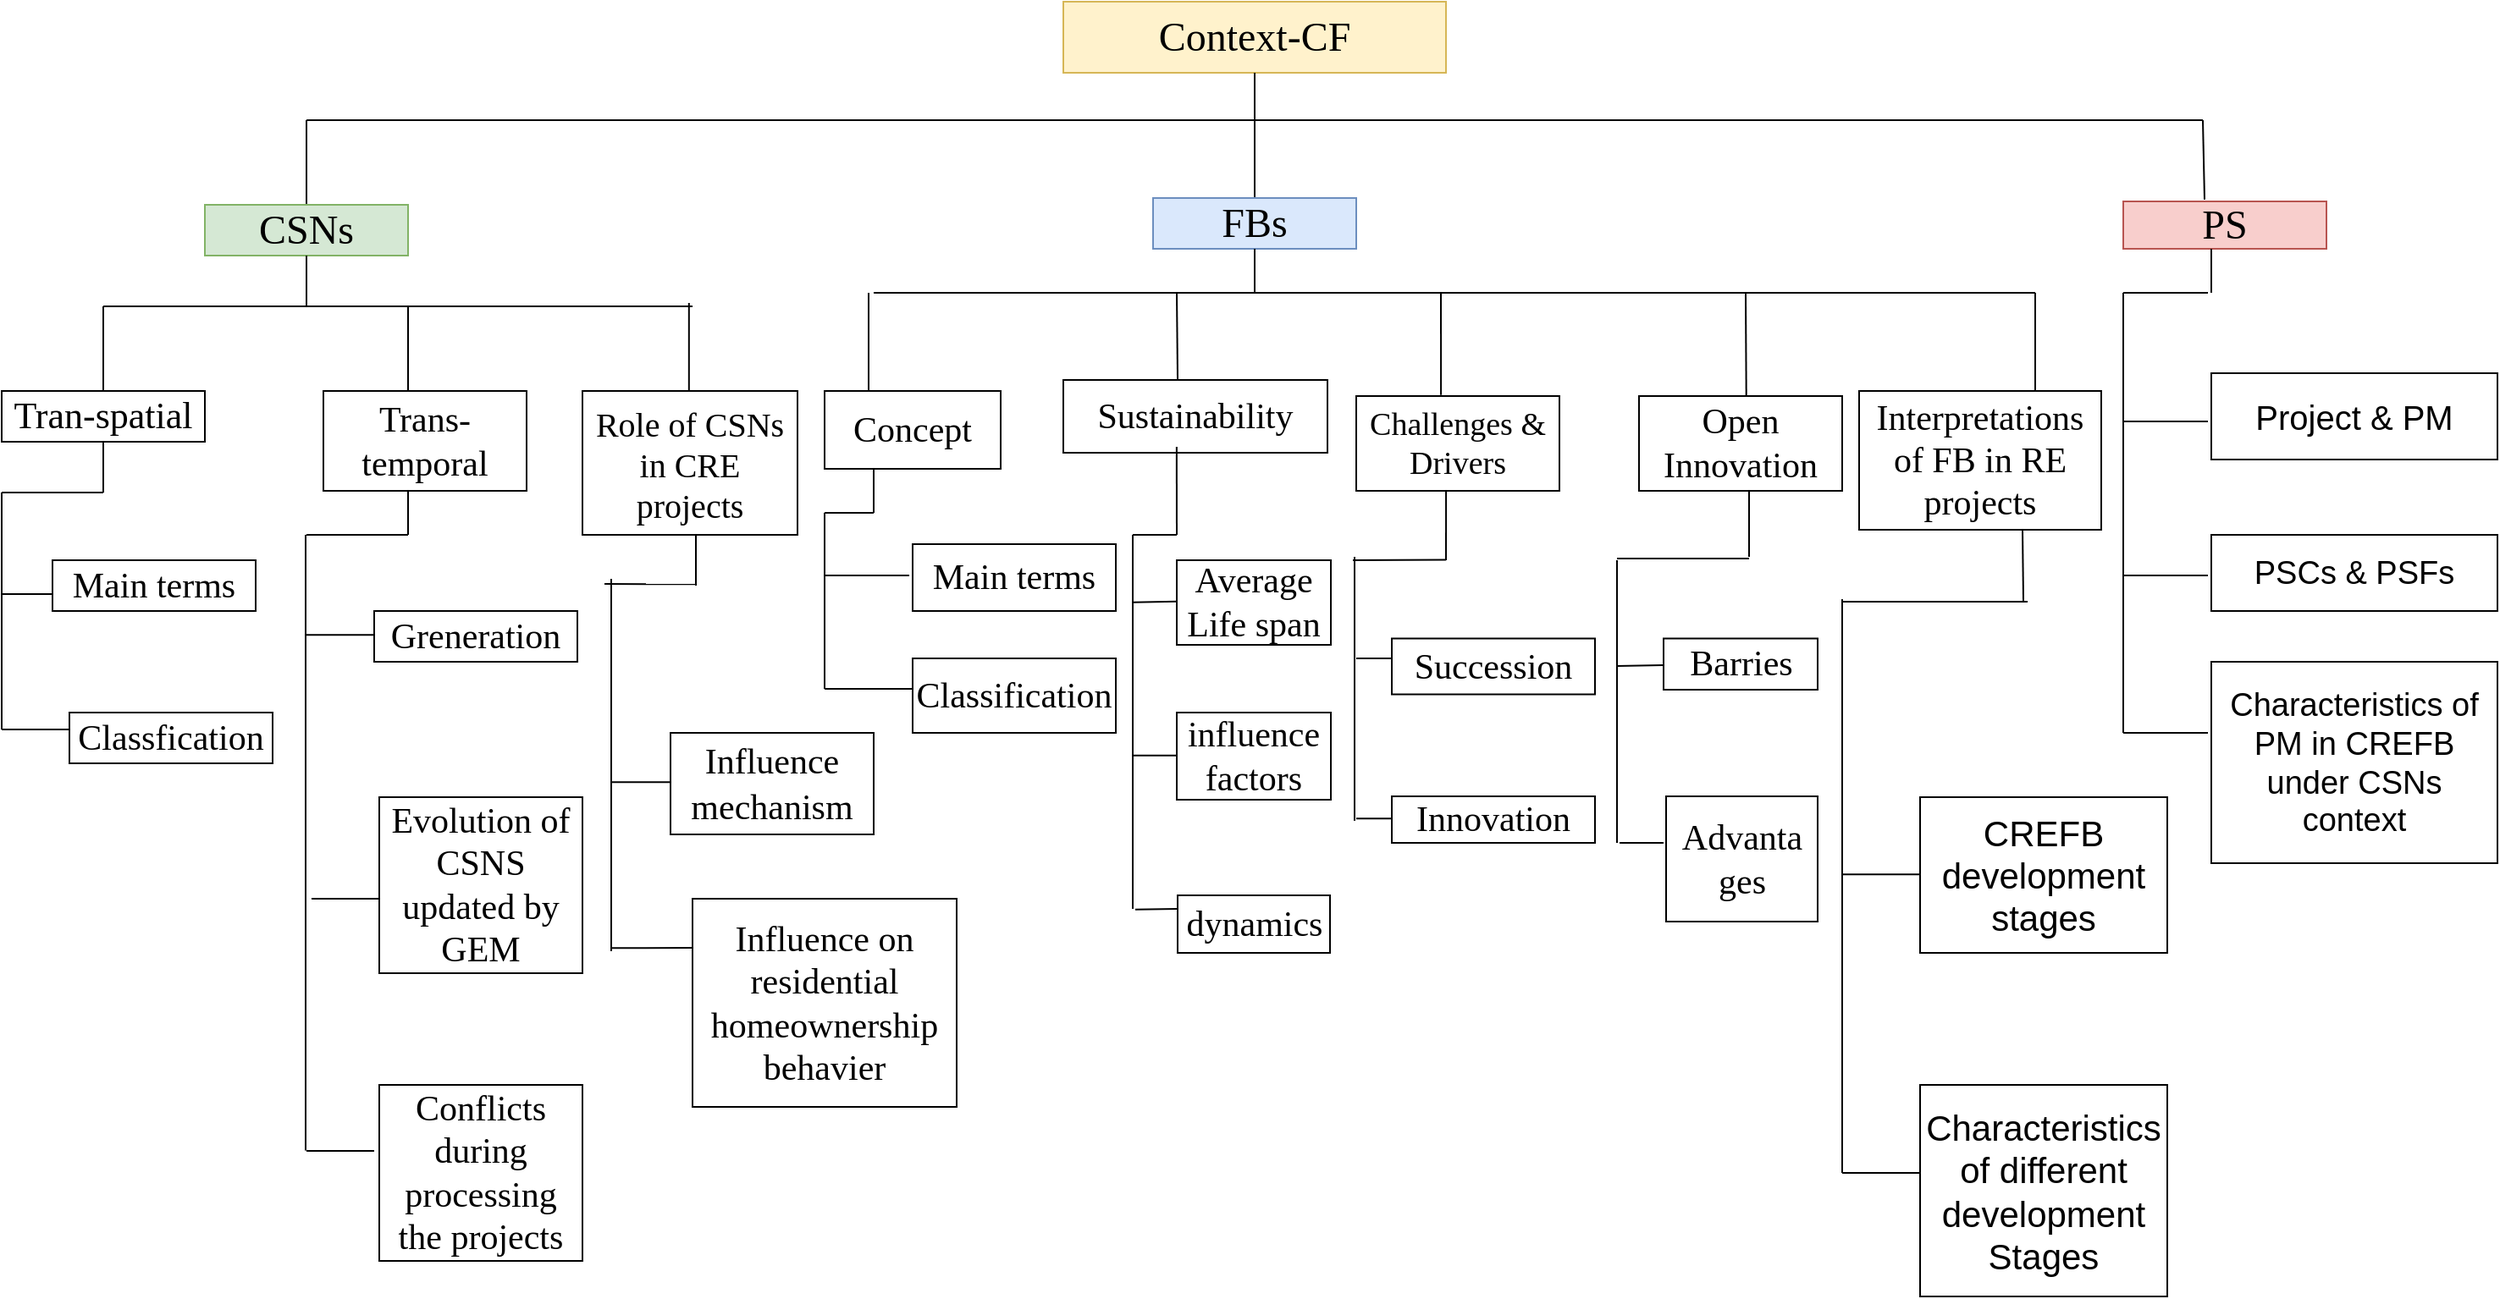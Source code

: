 <mxfile version="14.2.4" type="github">
  <diagram id="SPux2bItAPbgXleyWOiZ" name="Page-1">
    <mxGraphModel dx="1776" dy="1080" grid="1" gridSize="13" guides="1" tooltips="1" connect="1" arrows="1" fold="1" page="1" pageScale="1" pageWidth="1600" pageHeight="1200" math="0" shadow="0">
      <root>
        <mxCell id="0" />
        <mxCell id="1" parent="0" />
        <mxCell id="3JObdw-ZDe0qhyDWJRWf-1" value="&lt;font style=&quot;font-size: 24px&quot; face=&quot;Times New Roman&quot;&gt;Context-CF&lt;/font&gt;" style="rounded=0;whiteSpace=wrap;html=1;fillColor=#fff2cc;strokeColor=#d6b656;" vertex="1" parent="1">
          <mxGeometry x="687" y="10" width="226" height="42" as="geometry" />
        </mxCell>
        <mxCell id="3JObdw-ZDe0qhyDWJRWf-2" value="" style="endArrow=none;html=1;" edge="1" parent="1">
          <mxGeometry width="50" height="50" relative="1" as="geometry">
            <mxPoint x="800" y="80" as="sourcePoint" />
            <mxPoint x="800" y="52" as="targetPoint" />
          </mxGeometry>
        </mxCell>
        <mxCell id="3JObdw-ZDe0qhyDWJRWf-3" value="" style="endArrow=none;html=1;" edge="1" parent="1">
          <mxGeometry width="50" height="50" relative="1" as="geometry">
            <mxPoint x="1360" y="80" as="sourcePoint" />
            <mxPoint x="240" y="80" as="targetPoint" />
          </mxGeometry>
        </mxCell>
        <mxCell id="3JObdw-ZDe0qhyDWJRWf-5" value="" style="endArrow=none;html=1;" edge="1" parent="1">
          <mxGeometry width="50" height="50" relative="1" as="geometry">
            <mxPoint x="240" y="130" as="sourcePoint" />
            <mxPoint x="240" y="80" as="targetPoint" />
          </mxGeometry>
        </mxCell>
        <mxCell id="3JObdw-ZDe0qhyDWJRWf-8" value="" style="endArrow=none;html=1;" edge="1" parent="1">
          <mxGeometry width="50" height="50" relative="1" as="geometry">
            <mxPoint x="800" y="145" as="sourcePoint" />
            <mxPoint x="800" y="80" as="targetPoint" />
          </mxGeometry>
        </mxCell>
        <mxCell id="3JObdw-ZDe0qhyDWJRWf-9" value="" style="endArrow=none;html=1;exitX=0.4;exitY=-0.038;exitDx=0;exitDy=0;exitPerimeter=0;" edge="1" parent="1" source="3JObdw-ZDe0qhyDWJRWf-52">
          <mxGeometry width="50" height="50" relative="1" as="geometry">
            <mxPoint x="1360" y="120" as="sourcePoint" />
            <mxPoint x="1360" y="80" as="targetPoint" />
          </mxGeometry>
        </mxCell>
        <mxCell id="3JObdw-ZDe0qhyDWJRWf-10" value="&lt;font style=&quot;font-size: 24px&quot; face=&quot;Times New Roman&quot;&gt;CSNs&lt;/font&gt;" style="rounded=0;whiteSpace=wrap;html=1;fillColor=#d5e8d4;strokeColor=#82b366;" vertex="1" parent="1">
          <mxGeometry x="180" y="130" width="120" height="30" as="geometry" />
        </mxCell>
        <mxCell id="3JObdw-ZDe0qhyDWJRWf-11" value="&lt;div align=&quot;justify&quot;&gt;&lt;font style=&quot;font-size: 24px&quot; face=&quot;Times New Roman&quot;&gt;FBs&lt;/font&gt;&lt;/div&gt;" style="rounded=0;whiteSpace=wrap;html=1;fillColor=#dae8fc;strokeColor=#6c8ebf;" vertex="1" parent="1">
          <mxGeometry x="740" y="126" width="120" height="30" as="geometry" />
        </mxCell>
        <mxCell id="3JObdw-ZDe0qhyDWJRWf-12" value="" style="endArrow=none;html=1;" edge="1" parent="1">
          <mxGeometry width="50" height="50" relative="1" as="geometry">
            <mxPoint x="240" y="190" as="sourcePoint" />
            <mxPoint x="240" y="160" as="targetPoint" />
          </mxGeometry>
        </mxCell>
        <mxCell id="3JObdw-ZDe0qhyDWJRWf-13" value="" style="endArrow=none;html=1;" edge="1" parent="1">
          <mxGeometry width="50" height="50" relative="1" as="geometry">
            <mxPoint x="120" y="190" as="sourcePoint" />
            <mxPoint x="468" y="190" as="targetPoint" />
          </mxGeometry>
        </mxCell>
        <mxCell id="3JObdw-ZDe0qhyDWJRWf-14" value="" style="endArrow=none;html=1;" edge="1" parent="1">
          <mxGeometry width="50" height="50" relative="1" as="geometry">
            <mxPoint x="120" y="240" as="sourcePoint" />
            <mxPoint x="120" y="190" as="targetPoint" />
          </mxGeometry>
        </mxCell>
        <mxCell id="3JObdw-ZDe0qhyDWJRWf-15" value="&lt;font style=&quot;font-size: 22px&quot; face=&quot;Times New Roman&quot;&gt;Tran-spatial&lt;/font&gt;" style="rounded=0;whiteSpace=wrap;html=1;" vertex="1" parent="1">
          <mxGeometry x="60" y="240" width="120" height="30" as="geometry" />
        </mxCell>
        <mxCell id="3JObdw-ZDe0qhyDWJRWf-19" value="" style="endArrow=none;html=1;" edge="1" parent="1">
          <mxGeometry width="50" height="50" relative="1" as="geometry">
            <mxPoint x="120" y="300" as="sourcePoint" />
            <mxPoint x="120" y="270" as="targetPoint" />
          </mxGeometry>
        </mxCell>
        <mxCell id="3JObdw-ZDe0qhyDWJRWf-20" value="" style="endArrow=none;html=1;" edge="1" parent="1">
          <mxGeometry width="50" height="50" relative="1" as="geometry">
            <mxPoint x="60" y="300" as="sourcePoint" />
            <mxPoint x="120" y="300" as="targetPoint" />
          </mxGeometry>
        </mxCell>
        <mxCell id="3JObdw-ZDe0qhyDWJRWf-21" value="" style="endArrow=none;html=1;" edge="1" parent="1">
          <mxGeometry width="50" height="50" relative="1" as="geometry">
            <mxPoint x="60" y="440" as="sourcePoint" />
            <mxPoint x="60" y="300" as="targetPoint" />
          </mxGeometry>
        </mxCell>
        <mxCell id="3JObdw-ZDe0qhyDWJRWf-22" value="" style="endArrow=none;html=1;" edge="1" parent="1">
          <mxGeometry width="50" height="50" relative="1" as="geometry">
            <mxPoint x="60" y="360" as="sourcePoint" />
            <mxPoint x="100" y="360" as="targetPoint" />
          </mxGeometry>
        </mxCell>
        <mxCell id="3JObdw-ZDe0qhyDWJRWf-23" value="" style="endArrow=none;html=1;" edge="1" parent="1">
          <mxGeometry width="50" height="50" relative="1" as="geometry">
            <mxPoint x="60" y="440" as="sourcePoint" />
            <mxPoint x="100" y="440" as="targetPoint" />
          </mxGeometry>
        </mxCell>
        <mxCell id="3JObdw-ZDe0qhyDWJRWf-24" value="&lt;font style=&quot;font-size: 21px&quot; face=&quot;Times New Roman&quot;&gt;Main terms&lt;/font&gt;" style="rounded=0;whiteSpace=wrap;html=1;" vertex="1" parent="1">
          <mxGeometry x="90" y="340" width="120" height="30" as="geometry" />
        </mxCell>
        <mxCell id="3JObdw-ZDe0qhyDWJRWf-25" value="&lt;font style=&quot;font-size: 21px&quot; face=&quot;Times New Roman&quot;&gt;Classfication&lt;/font&gt;" style="rounded=0;whiteSpace=wrap;html=1;" vertex="1" parent="1">
          <mxGeometry x="100" y="430" width="120" height="30" as="geometry" />
        </mxCell>
        <mxCell id="3JObdw-ZDe0qhyDWJRWf-26" value="" style="endArrow=none;html=1;" edge="1" parent="1">
          <mxGeometry width="50" height="50" relative="1" as="geometry">
            <mxPoint x="300" y="240" as="sourcePoint" />
            <mxPoint x="300" y="190" as="targetPoint" />
          </mxGeometry>
        </mxCell>
        <mxCell id="3JObdw-ZDe0qhyDWJRWf-27" value="&lt;font style=&quot;font-size: 21px&quot; face=&quot;Times New Roman&quot;&gt;Trans-temporal&lt;/font&gt;" style="rounded=0;whiteSpace=wrap;html=1;" vertex="1" parent="1">
          <mxGeometry x="250" y="240" width="120" height="59" as="geometry" />
        </mxCell>
        <mxCell id="3JObdw-ZDe0qhyDWJRWf-29" value="&lt;font style=&quot;font-size: 21px&quot; face=&quot;Times New Roman&quot;&gt;Greneration&lt;/font&gt;" style="rounded=0;whiteSpace=wrap;html=1;" vertex="1" parent="1">
          <mxGeometry x="280" y="370" width="120" height="30" as="geometry" />
        </mxCell>
        <mxCell id="3JObdw-ZDe0qhyDWJRWf-30" value="" style="endArrow=none;html=1;" edge="1" parent="1">
          <mxGeometry width="50" height="50" relative="1" as="geometry">
            <mxPoint x="300" y="325" as="sourcePoint" />
            <mxPoint x="300" y="299" as="targetPoint" />
          </mxGeometry>
        </mxCell>
        <mxCell id="3JObdw-ZDe0qhyDWJRWf-31" value="" style="endArrow=none;html=1;" edge="1" parent="1">
          <mxGeometry width="50" height="50" relative="1" as="geometry">
            <mxPoint x="240" y="325" as="sourcePoint" />
            <mxPoint x="300" y="325" as="targetPoint" />
          </mxGeometry>
        </mxCell>
        <mxCell id="3JObdw-ZDe0qhyDWJRWf-33" value="&lt;font style=&quot;font-size: 21px&quot; face=&quot;Times New Roman&quot;&gt;Evolution of CSNS updated by GEM&lt;/font&gt;" style="rounded=0;whiteSpace=wrap;html=1;" vertex="1" parent="1">
          <mxGeometry x="283" y="480" width="120" height="104" as="geometry" />
        </mxCell>
        <mxCell id="3JObdw-ZDe0qhyDWJRWf-34" value="&lt;font style=&quot;font-size: 21px&quot; face=&quot;Times New Roman&quot;&gt;Conflicts during processing the projects&lt;/font&gt;" style="rounded=0;whiteSpace=wrap;html=1;" vertex="1" parent="1">
          <mxGeometry x="283" y="650" width="120" height="104" as="geometry" />
        </mxCell>
        <mxCell id="3JObdw-ZDe0qhyDWJRWf-35" value="" style="endArrow=none;html=1;" edge="1" parent="1">
          <mxGeometry width="50" height="50" relative="1" as="geometry">
            <mxPoint x="240" y="384.17" as="sourcePoint" />
            <mxPoint x="280" y="384.17" as="targetPoint" />
          </mxGeometry>
        </mxCell>
        <mxCell id="3JObdw-ZDe0qhyDWJRWf-36" value="" style="endArrow=none;html=1;" edge="1" parent="1">
          <mxGeometry width="50" height="50" relative="1" as="geometry">
            <mxPoint x="243" y="540" as="sourcePoint" />
            <mxPoint x="283" y="540" as="targetPoint" />
          </mxGeometry>
        </mxCell>
        <mxCell id="3JObdw-ZDe0qhyDWJRWf-38" value="" style="endArrow=none;html=1;" edge="1" parent="1">
          <mxGeometry width="50" height="50" relative="1" as="geometry">
            <mxPoint x="240" y="689" as="sourcePoint" />
            <mxPoint x="280" y="689" as="targetPoint" />
          </mxGeometry>
        </mxCell>
        <mxCell id="3JObdw-ZDe0qhyDWJRWf-40" value="&lt;font style=&quot;font-size: 20px&quot; face=&quot;Times New Roman&quot;&gt;Role of CSNs in CRE projects&lt;/font&gt;" style="rounded=0;whiteSpace=wrap;html=1;" vertex="1" parent="1">
          <mxGeometry x="403" y="240" width="127" height="85" as="geometry" />
        </mxCell>
        <mxCell id="3JObdw-ZDe0qhyDWJRWf-42" value="" style="endArrow=none;html=1;" edge="1" parent="1">
          <mxGeometry width="50" height="50" relative="1" as="geometry">
            <mxPoint x="470" y="355" as="sourcePoint" />
            <mxPoint x="470" y="325" as="targetPoint" />
          </mxGeometry>
        </mxCell>
        <mxCell id="3JObdw-ZDe0qhyDWJRWf-43" value="" style="endArrow=none;html=1;" edge="1" parent="1">
          <mxGeometry width="50" height="50" relative="1" as="geometry">
            <mxPoint x="416" y="354" as="sourcePoint" />
            <mxPoint x="470" y="354.17" as="targetPoint" />
          </mxGeometry>
        </mxCell>
        <mxCell id="3JObdw-ZDe0qhyDWJRWf-44" value="" style="endArrow=none;html=1;" edge="1" parent="1">
          <mxGeometry width="50" height="50" relative="1" as="geometry">
            <mxPoint x="420" y="571" as="sourcePoint" />
            <mxPoint x="420" y="351" as="targetPoint" />
          </mxGeometry>
        </mxCell>
        <mxCell id="3JObdw-ZDe0qhyDWJRWf-45" value="" style="endArrow=none;html=1;" edge="1" parent="1">
          <mxGeometry width="50" height="50" relative="1" as="geometry">
            <mxPoint x="420" y="471.17" as="sourcePoint" />
            <mxPoint x="460" y="471.17" as="targetPoint" />
          </mxGeometry>
        </mxCell>
        <mxCell id="3JObdw-ZDe0qhyDWJRWf-47" value="&lt;div style=&quot;font-size: 21px&quot;&gt;&lt;font style=&quot;font-size: 21px&quot; face=&quot;Times New Roman&quot;&gt;Influence&lt;/font&gt;&lt;/div&gt;&lt;div style=&quot;font-size: 21px&quot;&gt;&lt;font style=&quot;font-size: 21px&quot; face=&quot;Times New Roman&quot;&gt;mechanism&lt;br&gt;&lt;/font&gt;&lt;/div&gt;" style="rounded=0;whiteSpace=wrap;html=1;" vertex="1" parent="1">
          <mxGeometry x="455" y="442" width="120" height="60" as="geometry" />
        </mxCell>
        <mxCell id="3JObdw-ZDe0qhyDWJRWf-48" value="&lt;font style=&quot;font-size: 21px&quot; face=&quot;Times New Roman&quot;&gt;Influence on residential homeownership behavier&lt;/font&gt;" style="rounded=0;whiteSpace=wrap;html=1;" vertex="1" parent="1">
          <mxGeometry x="468" y="540" width="156" height="123" as="geometry" />
        </mxCell>
        <mxCell id="3JObdw-ZDe0qhyDWJRWf-50" value="" style="endArrow=none;html=1;" edge="1" parent="1">
          <mxGeometry width="50" height="50" relative="1" as="geometry">
            <mxPoint x="420" y="569.17" as="sourcePoint" />
            <mxPoint x="468" y="569" as="targetPoint" />
          </mxGeometry>
        </mxCell>
        <mxCell id="3JObdw-ZDe0qhyDWJRWf-51" value="" style="endArrow=none;html=1;" edge="1" parent="1">
          <mxGeometry width="50" height="50" relative="1" as="geometry">
            <mxPoint x="465.91" y="240" as="sourcePoint" />
            <mxPoint x="465.91" y="188" as="targetPoint" />
          </mxGeometry>
        </mxCell>
        <mxCell id="3JObdw-ZDe0qhyDWJRWf-52" value="&lt;font style=&quot;font-size: 24px&quot; face=&quot;Times New Roman&quot;&gt;PS&lt;/font&gt;" style="rounded=0;whiteSpace=wrap;html=1;fillColor=#f8cecc;strokeColor=#b85450;" vertex="1" parent="1">
          <mxGeometry x="1313" y="128" width="120" height="28" as="geometry" />
        </mxCell>
        <mxCell id="3JObdw-ZDe0qhyDWJRWf-54" value="" style="endArrow=none;html=1;" edge="1" parent="1">
          <mxGeometry width="50" height="50" relative="1" as="geometry">
            <mxPoint x="1365" y="182" as="sourcePoint" />
            <mxPoint x="1365" y="156" as="targetPoint" />
          </mxGeometry>
        </mxCell>
        <mxCell id="3JObdw-ZDe0qhyDWJRWf-56" value="" style="endArrow=none;html=1;" edge="1" parent="1">
          <mxGeometry width="50" height="50" relative="1" as="geometry">
            <mxPoint x="1313" y="182" as="sourcePoint" />
            <mxPoint x="1363" y="182" as="targetPoint" />
          </mxGeometry>
        </mxCell>
        <mxCell id="3JObdw-ZDe0qhyDWJRWf-57" value="" style="endArrow=none;html=1;" edge="1" parent="1">
          <mxGeometry width="50" height="50" relative="1" as="geometry">
            <mxPoint x="1313" y="442" as="sourcePoint" />
            <mxPoint x="1313" y="182" as="targetPoint" />
          </mxGeometry>
        </mxCell>
        <mxCell id="3JObdw-ZDe0qhyDWJRWf-58" value="" style="endArrow=none;html=1;" edge="1" parent="1">
          <mxGeometry width="50" height="50" relative="1" as="geometry">
            <mxPoint x="1313" y="258" as="sourcePoint" />
            <mxPoint x="1363" y="258" as="targetPoint" />
          </mxGeometry>
        </mxCell>
        <mxCell id="3JObdw-ZDe0qhyDWJRWf-59" value="" style="endArrow=none;html=1;" edge="1" parent="1">
          <mxGeometry width="50" height="50" relative="1" as="geometry">
            <mxPoint x="1313" y="349" as="sourcePoint" />
            <mxPoint x="1363" y="349" as="targetPoint" />
          </mxGeometry>
        </mxCell>
        <mxCell id="3JObdw-ZDe0qhyDWJRWf-60" value="" style="endArrow=none;html=1;" edge="1" parent="1">
          <mxGeometry width="50" height="50" relative="1" as="geometry">
            <mxPoint x="1313" y="442" as="sourcePoint" />
            <mxPoint x="1363" y="442" as="targetPoint" />
          </mxGeometry>
        </mxCell>
        <mxCell id="3JObdw-ZDe0qhyDWJRWf-61" value="&lt;font style=&quot;font-size: 20px&quot;&gt;Project &amp;amp; PM&lt;/font&gt;" style="rounded=0;whiteSpace=wrap;html=1;" vertex="1" parent="1">
          <mxGeometry x="1365" y="229.5" width="169" height="51" as="geometry" />
        </mxCell>
        <mxCell id="3JObdw-ZDe0qhyDWJRWf-62" value="&lt;font style=&quot;font-size: 19px&quot;&gt;PSCs &amp;amp; PSFs&lt;/font&gt;" style="rounded=0;whiteSpace=wrap;html=1;" vertex="1" parent="1">
          <mxGeometry x="1365" y="325" width="169" height="45" as="geometry" />
        </mxCell>
        <mxCell id="3JObdw-ZDe0qhyDWJRWf-63" value="&lt;font style=&quot;font-size: 19px&quot;&gt;Characteristics of PM in CREFB under CSNs context&lt;/font&gt;" style="rounded=0;whiteSpace=wrap;html=1;" vertex="1" parent="1">
          <mxGeometry x="1365" y="400" width="169" height="119" as="geometry" />
        </mxCell>
        <mxCell id="3JObdw-ZDe0qhyDWJRWf-64" value="" style="endArrow=none;html=1;" edge="1" parent="1">
          <mxGeometry width="50" height="50" relative="1" as="geometry">
            <mxPoint x="575" y="182" as="sourcePoint" />
            <mxPoint x="1261" y="182" as="targetPoint" />
          </mxGeometry>
        </mxCell>
        <mxCell id="3JObdw-ZDe0qhyDWJRWf-65" value="" style="endArrow=none;html=1;" edge="1" parent="1">
          <mxGeometry width="50" height="50" relative="1" as="geometry">
            <mxPoint x="800" y="182" as="sourcePoint" />
            <mxPoint x="800" y="156" as="targetPoint" />
          </mxGeometry>
        </mxCell>
        <mxCell id="3JObdw-ZDe0qhyDWJRWf-67" value="&lt;font style=&quot;font-size: 21px&quot; face=&quot;Times New Roman&quot;&gt;Concept&lt;/font&gt;" style="rounded=0;whiteSpace=wrap;html=1;" vertex="1" parent="1">
          <mxGeometry x="546" y="240" width="104" height="46" as="geometry" />
        </mxCell>
        <mxCell id="3JObdw-ZDe0qhyDWJRWf-73" value="" style="endArrow=none;html=1;" edge="1" parent="1">
          <mxGeometry width="50" height="50" relative="1" as="geometry">
            <mxPoint x="572" y="240" as="sourcePoint" />
            <mxPoint x="572" y="182" as="targetPoint" />
          </mxGeometry>
        </mxCell>
        <mxCell id="3JObdw-ZDe0qhyDWJRWf-74" value="" style="endArrow=none;html=1;" edge="1" parent="1">
          <mxGeometry width="50" height="50" relative="1" as="geometry">
            <mxPoint x="575" y="312" as="sourcePoint" />
            <mxPoint x="575" y="286" as="targetPoint" />
          </mxGeometry>
        </mxCell>
        <mxCell id="3JObdw-ZDe0qhyDWJRWf-75" value="" style="endArrow=none;html=1;" edge="1" parent="1">
          <mxGeometry width="50" height="50" relative="1" as="geometry">
            <mxPoint x="546" y="312" as="sourcePoint" />
            <mxPoint x="575" y="312" as="targetPoint" />
          </mxGeometry>
        </mxCell>
        <mxCell id="3JObdw-ZDe0qhyDWJRWf-76" value="" style="endArrow=none;html=1;" edge="1" parent="1">
          <mxGeometry width="50" height="50" relative="1" as="geometry">
            <mxPoint x="546" y="416" as="sourcePoint" />
            <mxPoint x="546" y="312" as="targetPoint" />
          </mxGeometry>
        </mxCell>
        <mxCell id="3JObdw-ZDe0qhyDWJRWf-77" value="&lt;font style=&quot;font-size: 21px&quot; face=&quot;Times New Roman&quot;&gt;Main terms&lt;/font&gt;" style="rounded=0;whiteSpace=wrap;html=1;" vertex="1" parent="1">
          <mxGeometry x="598" y="330.5" width="120" height="39.5" as="geometry" />
        </mxCell>
        <mxCell id="3JObdw-ZDe0qhyDWJRWf-80" value="" style="endArrow=none;html=1;" edge="1" parent="1">
          <mxGeometry width="50" height="50" relative="1" as="geometry">
            <mxPoint x="546" y="349" as="sourcePoint" />
            <mxPoint x="596" y="349" as="targetPoint" />
          </mxGeometry>
        </mxCell>
        <mxCell id="3JObdw-ZDe0qhyDWJRWf-81" value="" style="endArrow=none;html=1;" edge="1" parent="1">
          <mxGeometry width="50" height="50" relative="1" as="geometry">
            <mxPoint x="546" y="416" as="sourcePoint" />
            <mxPoint x="598" y="416" as="targetPoint" />
          </mxGeometry>
        </mxCell>
        <mxCell id="3JObdw-ZDe0qhyDWJRWf-82" value="&lt;font style=&quot;font-size: 21px&quot; face=&quot;Times New Roman&quot;&gt;Classification&lt;/font&gt;" style="rounded=0;whiteSpace=wrap;html=1;" vertex="1" parent="1">
          <mxGeometry x="598" y="398" width="120" height="44" as="geometry" />
        </mxCell>
        <mxCell id="3JObdw-ZDe0qhyDWJRWf-83" value="" style="endArrow=none;html=1;exitX=0.433;exitY=0.075;exitDx=0;exitDy=0;exitPerimeter=0;" edge="1" parent="1" source="3JObdw-ZDe0qhyDWJRWf-84">
          <mxGeometry width="50" height="50" relative="1" as="geometry">
            <mxPoint x="754" y="234" as="sourcePoint" />
            <mxPoint x="754" y="182" as="targetPoint" />
          </mxGeometry>
        </mxCell>
        <mxCell id="3JObdw-ZDe0qhyDWJRWf-84" value="&lt;font style=&quot;font-size: 21px&quot; face=&quot;Times New Roman&quot;&gt;Sustainability&lt;/font&gt;" style="rounded=0;whiteSpace=wrap;html=1;" vertex="1" parent="1">
          <mxGeometry x="687" y="233.5" width="156" height="43" as="geometry" />
        </mxCell>
        <mxCell id="3JObdw-ZDe0qhyDWJRWf-85" value="" style="endArrow=none;html=1;entryX=0.429;entryY=0.919;entryDx=0;entryDy=0;entryPerimeter=0;" edge="1" parent="1" target="3JObdw-ZDe0qhyDWJRWf-84">
          <mxGeometry width="50" height="50" relative="1" as="geometry">
            <mxPoint x="754" y="325" as="sourcePoint" />
            <mxPoint x="754" y="286" as="targetPoint" />
          </mxGeometry>
        </mxCell>
        <mxCell id="3JObdw-ZDe0qhyDWJRWf-86" value="" style="endArrow=none;html=1;" edge="1" parent="1">
          <mxGeometry width="50" height="50" relative="1" as="geometry">
            <mxPoint x="754" y="325" as="sourcePoint" />
            <mxPoint x="728" y="325" as="targetPoint" />
          </mxGeometry>
        </mxCell>
        <mxCell id="3JObdw-ZDe0qhyDWJRWf-87" value="" style="endArrow=none;html=1;" edge="1" parent="1">
          <mxGeometry width="50" height="50" relative="1" as="geometry">
            <mxPoint x="728" y="546" as="sourcePoint" />
            <mxPoint x="728" y="325" as="targetPoint" />
          </mxGeometry>
        </mxCell>
        <mxCell id="3JObdw-ZDe0qhyDWJRWf-88" value="" style="endArrow=none;html=1;" edge="1" parent="1">
          <mxGeometry width="50" height="50" relative="1" as="geometry">
            <mxPoint x="728" y="364.82" as="sourcePoint" />
            <mxPoint x="754" y="364.41" as="targetPoint" />
          </mxGeometry>
        </mxCell>
        <mxCell id="3JObdw-ZDe0qhyDWJRWf-89" value="" style="endArrow=none;html=1;" edge="1" parent="1">
          <mxGeometry width="50" height="50" relative="1" as="geometry">
            <mxPoint x="728.5" y="455.33" as="sourcePoint" />
            <mxPoint x="754.5" y="455.33" as="targetPoint" />
          </mxGeometry>
        </mxCell>
        <mxCell id="3JObdw-ZDe0qhyDWJRWf-90" value="" style="endArrow=none;html=1;" edge="1" parent="1">
          <mxGeometry width="50" height="50" relative="1" as="geometry">
            <mxPoint x="729.5" y="546.41" as="sourcePoint" />
            <mxPoint x="754" y="546" as="targetPoint" />
          </mxGeometry>
        </mxCell>
        <mxCell id="3JObdw-ZDe0qhyDWJRWf-91" value="&lt;font style=&quot;font-size: 21px&quot; face=&quot;Times New Roman&quot;&gt;Average Life span&lt;/font&gt;" style="rounded=0;whiteSpace=wrap;html=1;" vertex="1" parent="1">
          <mxGeometry x="754" y="340" width="91" height="50" as="geometry" />
        </mxCell>
        <mxCell id="3JObdw-ZDe0qhyDWJRWf-92" value="&lt;font style=&quot;font-size: 21px&quot; face=&quot;Times New Roman&quot;&gt;influence factors&lt;/font&gt;" style="rounded=0;whiteSpace=wrap;html=1;" vertex="1" parent="1">
          <mxGeometry x="754" y="430" width="91" height="51.5" as="geometry" />
        </mxCell>
        <mxCell id="3JObdw-ZDe0qhyDWJRWf-93" value="&lt;font style=&quot;font-size: 21px&quot; face=&quot;Times New Roman&quot;&gt;dynamics&lt;/font&gt;" style="rounded=0;whiteSpace=wrap;html=1;" vertex="1" parent="1">
          <mxGeometry x="754.5" y="538" width="90" height="34" as="geometry" />
        </mxCell>
        <mxCell id="3JObdw-ZDe0qhyDWJRWf-94" value="" style="endArrow=none;html=1;exitX=0.417;exitY=-0.012;exitDx=0;exitDy=0;exitPerimeter=0;" edge="1" parent="1" source="3JObdw-ZDe0qhyDWJRWf-95">
          <mxGeometry width="50" height="50" relative="1" as="geometry">
            <mxPoint x="910" y="234" as="sourcePoint" />
            <mxPoint x="910" y="182" as="targetPoint" />
          </mxGeometry>
        </mxCell>
        <mxCell id="3JObdw-ZDe0qhyDWJRWf-95" value="&lt;font style=&quot;font-size: 19px&quot; face=&quot;Times New Roman&quot;&gt;Challenges &amp;amp; Drivers&lt;/font&gt;" style="rounded=0;whiteSpace=wrap;html=1;" vertex="1" parent="1">
          <mxGeometry x="860" y="243" width="120" height="56" as="geometry" />
        </mxCell>
        <mxCell id="3JObdw-ZDe0qhyDWJRWf-96" value="" style="endArrow=none;html=1;entryX=0.442;entryY=1;entryDx=0;entryDy=0;entryPerimeter=0;" edge="1" parent="1" target="3JObdw-ZDe0qhyDWJRWf-95">
          <mxGeometry width="50" height="50" relative="1" as="geometry">
            <mxPoint x="913" y="340" as="sourcePoint" />
            <mxPoint x="936" y="340" as="targetPoint" />
          </mxGeometry>
        </mxCell>
        <mxCell id="3JObdw-ZDe0qhyDWJRWf-97" value="" style="endArrow=none;html=1;" edge="1" parent="1">
          <mxGeometry width="50" height="50" relative="1" as="geometry">
            <mxPoint x="858" y="340" as="sourcePoint" />
            <mxPoint x="913" y="339.77" as="targetPoint" />
          </mxGeometry>
        </mxCell>
        <mxCell id="3JObdw-ZDe0qhyDWJRWf-98" value="" style="endArrow=none;html=1;" edge="1" parent="1">
          <mxGeometry width="50" height="50" relative="1" as="geometry">
            <mxPoint x="859" y="494" as="sourcePoint" />
            <mxPoint x="859" y="338" as="targetPoint" />
          </mxGeometry>
        </mxCell>
        <mxCell id="3JObdw-ZDe0qhyDWJRWf-99" value="" style="endArrow=none;html=1;" edge="1" parent="1">
          <mxGeometry width="50" height="50" relative="1" as="geometry">
            <mxPoint x="860" y="398" as="sourcePoint" />
            <mxPoint x="884" y="398" as="targetPoint" />
          </mxGeometry>
        </mxCell>
        <mxCell id="3JObdw-ZDe0qhyDWJRWf-100" value="" style="endArrow=none;html=1;" edge="1" parent="1">
          <mxGeometry width="50" height="50" relative="1" as="geometry">
            <mxPoint x="860" y="492.66" as="sourcePoint" />
            <mxPoint x="884" y="492.66" as="targetPoint" />
          </mxGeometry>
        </mxCell>
        <mxCell id="3JObdw-ZDe0qhyDWJRWf-101" value="&lt;font style=&quot;font-size: 21px&quot; face=&quot;Times New Roman&quot;&gt;Succession&lt;/font&gt;" style="rounded=0;whiteSpace=wrap;html=1;" vertex="1" parent="1">
          <mxGeometry x="881" y="386.25" width="120" height="33" as="geometry" />
        </mxCell>
        <mxCell id="3JObdw-ZDe0qhyDWJRWf-102" value="&lt;font style=&quot;font-size: 21px&quot; face=&quot;Times New Roman&quot;&gt;Innovation&lt;/font&gt;" style="rounded=0;whiteSpace=wrap;html=1;" vertex="1" parent="1">
          <mxGeometry x="881" y="479.5" width="120" height="27.5" as="geometry" />
        </mxCell>
        <mxCell id="3JObdw-ZDe0qhyDWJRWf-103" value="" style="endArrow=none;html=1;exitX=0.528;exitY=0.022;exitDx=0;exitDy=0;exitPerimeter=0;" edge="1" parent="1" source="3JObdw-ZDe0qhyDWJRWf-104">
          <mxGeometry width="50" height="50" relative="1" as="geometry">
            <mxPoint x="1090" y="234" as="sourcePoint" />
            <mxPoint x="1090" y="182" as="targetPoint" />
          </mxGeometry>
        </mxCell>
        <mxCell id="3JObdw-ZDe0qhyDWJRWf-104" value="&lt;font style=&quot;font-size: 21px&quot; face=&quot;Times New Roman&quot;&gt;Open Innovation&lt;/font&gt;" style="rounded=0;whiteSpace=wrap;html=1;" vertex="1" parent="1">
          <mxGeometry x="1027" y="243" width="120" height="56" as="geometry" />
        </mxCell>
        <mxCell id="3JObdw-ZDe0qhyDWJRWf-105" value="" style="endArrow=none;html=1;" edge="1" parent="1">
          <mxGeometry width="50" height="50" relative="1" as="geometry">
            <mxPoint x="1092" y="338" as="sourcePoint" />
            <mxPoint x="1092" y="299" as="targetPoint" />
          </mxGeometry>
        </mxCell>
        <mxCell id="3JObdw-ZDe0qhyDWJRWf-106" value="" style="endArrow=none;html=1;" edge="1" parent="1">
          <mxGeometry width="50" height="50" relative="1" as="geometry">
            <mxPoint x="1014" y="339" as="sourcePoint" />
            <mxPoint x="1092" y="339" as="targetPoint" />
          </mxGeometry>
        </mxCell>
        <mxCell id="3JObdw-ZDe0qhyDWJRWf-107" value="" style="endArrow=none;html=1;" edge="1" parent="1">
          <mxGeometry width="50" height="50" relative="1" as="geometry">
            <mxPoint x="1014" y="507" as="sourcePoint" />
            <mxPoint x="1014" y="340" as="targetPoint" />
          </mxGeometry>
        </mxCell>
        <mxCell id="3JObdw-ZDe0qhyDWJRWf-108" value="" style="endArrow=none;html=1;" edge="1" parent="1" target="3JObdw-ZDe0qhyDWJRWf-110">
          <mxGeometry width="50" height="50" relative="1" as="geometry">
            <mxPoint x="1014" y="402.46" as="sourcePoint" />
            <mxPoint x="1040" y="402.46" as="targetPoint" />
          </mxGeometry>
        </mxCell>
        <mxCell id="3JObdw-ZDe0qhyDWJRWf-109" value="" style="endArrow=none;html=1;" edge="1" parent="1">
          <mxGeometry width="50" height="50" relative="1" as="geometry">
            <mxPoint x="1015.5" y="507" as="sourcePoint" />
            <mxPoint x="1041.5" y="507" as="targetPoint" />
          </mxGeometry>
        </mxCell>
        <mxCell id="3JObdw-ZDe0qhyDWJRWf-110" value="&lt;font style=&quot;font-size: 21px&quot; face=&quot;Times New Roman&quot;&gt;Barries&lt;/font&gt;" style="rounded=0;whiteSpace=wrap;html=1;" vertex="1" parent="1">
          <mxGeometry x="1041.5" y="386.25" width="91" height="30.25" as="geometry" />
        </mxCell>
        <mxCell id="3JObdw-ZDe0qhyDWJRWf-111" value="&lt;font style=&quot;font-size: 21px&quot; face=&quot;Times New Roman&quot;&gt;Advanta ges&lt;/font&gt;" style="rounded=0;whiteSpace=wrap;html=1;" vertex="1" parent="1">
          <mxGeometry x="1043" y="479.5" width="89.5" height="74" as="geometry" />
        </mxCell>
        <mxCell id="3JObdw-ZDe0qhyDWJRWf-112" value="" style="endArrow=none;html=1;" edge="1" parent="1">
          <mxGeometry width="50" height="50" relative="1" as="geometry">
            <mxPoint x="1261" y="247" as="sourcePoint" />
            <mxPoint x="1261" y="182" as="targetPoint" />
          </mxGeometry>
        </mxCell>
        <mxCell id="3JObdw-ZDe0qhyDWJRWf-113" value="&lt;font style=&quot;font-size: 21px&quot; face=&quot;Times New Roman&quot;&gt;Interpretations of FB in RE projects&lt;/font&gt;" style="rounded=0;whiteSpace=wrap;html=1;" vertex="1" parent="1">
          <mxGeometry x="1157" y="240" width="143" height="82" as="geometry" />
        </mxCell>
        <mxCell id="3JObdw-ZDe0qhyDWJRWf-114" value="" style="endArrow=none;html=1;" edge="1" parent="1">
          <mxGeometry width="50" height="50" relative="1" as="geometry">
            <mxPoint x="1254" y="364" as="sourcePoint" />
            <mxPoint x="1253.5" y="322" as="targetPoint" />
          </mxGeometry>
        </mxCell>
        <mxCell id="3JObdw-ZDe0qhyDWJRWf-115" value="" style="endArrow=none;html=1;" edge="1" parent="1">
          <mxGeometry width="50" height="50" relative="1" as="geometry">
            <mxPoint x="1147" y="364.5" as="sourcePoint" />
            <mxPoint x="1256.5" y="364.5" as="targetPoint" />
          </mxGeometry>
        </mxCell>
        <mxCell id="3JObdw-ZDe0qhyDWJRWf-116" value="" style="endArrow=none;html=1;" edge="1" parent="1">
          <mxGeometry width="50" height="50" relative="1" as="geometry">
            <mxPoint x="1147" y="702" as="sourcePoint" />
            <mxPoint x="1147" y="363" as="targetPoint" />
          </mxGeometry>
        </mxCell>
        <mxCell id="3JObdw-ZDe0qhyDWJRWf-117" value="" style="endArrow=none;html=1;" edge="1" parent="1">
          <mxGeometry width="50" height="50" relative="1" as="geometry">
            <mxPoint x="1147" y="525.66" as="sourcePoint" />
            <mxPoint x="1196" y="525.66" as="targetPoint" />
          </mxGeometry>
        </mxCell>
        <mxCell id="3JObdw-ZDe0qhyDWJRWf-118" value="&lt;font style=&quot;font-size: 21px&quot;&gt;CREFB development stages&lt;/font&gt;" style="rounded=0;whiteSpace=wrap;html=1;" vertex="1" parent="1">
          <mxGeometry x="1193" y="480" width="146" height="92" as="geometry" />
        </mxCell>
        <mxCell id="3JObdw-ZDe0qhyDWJRWf-120" value="" style="endArrow=none;html=1;" edge="1" parent="1">
          <mxGeometry width="50" height="50" relative="1" as="geometry">
            <mxPoint x="1147" y="702" as="sourcePoint" />
            <mxPoint x="1196" y="702" as="targetPoint" />
          </mxGeometry>
        </mxCell>
        <mxCell id="3JObdw-ZDe0qhyDWJRWf-121" value="&lt;font style=&quot;font-size: 21px&quot;&gt;Characteristics of different development Stages&lt;/font&gt;" style="rounded=0;whiteSpace=wrap;html=1;" vertex="1" parent="1">
          <mxGeometry x="1193" y="650" width="146" height="125" as="geometry" />
        </mxCell>
        <mxCell id="3JObdw-ZDe0qhyDWJRWf-122" value="" style="endArrow=none;html=1;" edge="1" parent="1">
          <mxGeometry width="50" height="50" relative="1" as="geometry">
            <mxPoint x="239.5" y="688.75" as="sourcePoint" />
            <mxPoint x="239.5" y="325" as="targetPoint" />
          </mxGeometry>
        </mxCell>
      </root>
    </mxGraphModel>
  </diagram>
</mxfile>
